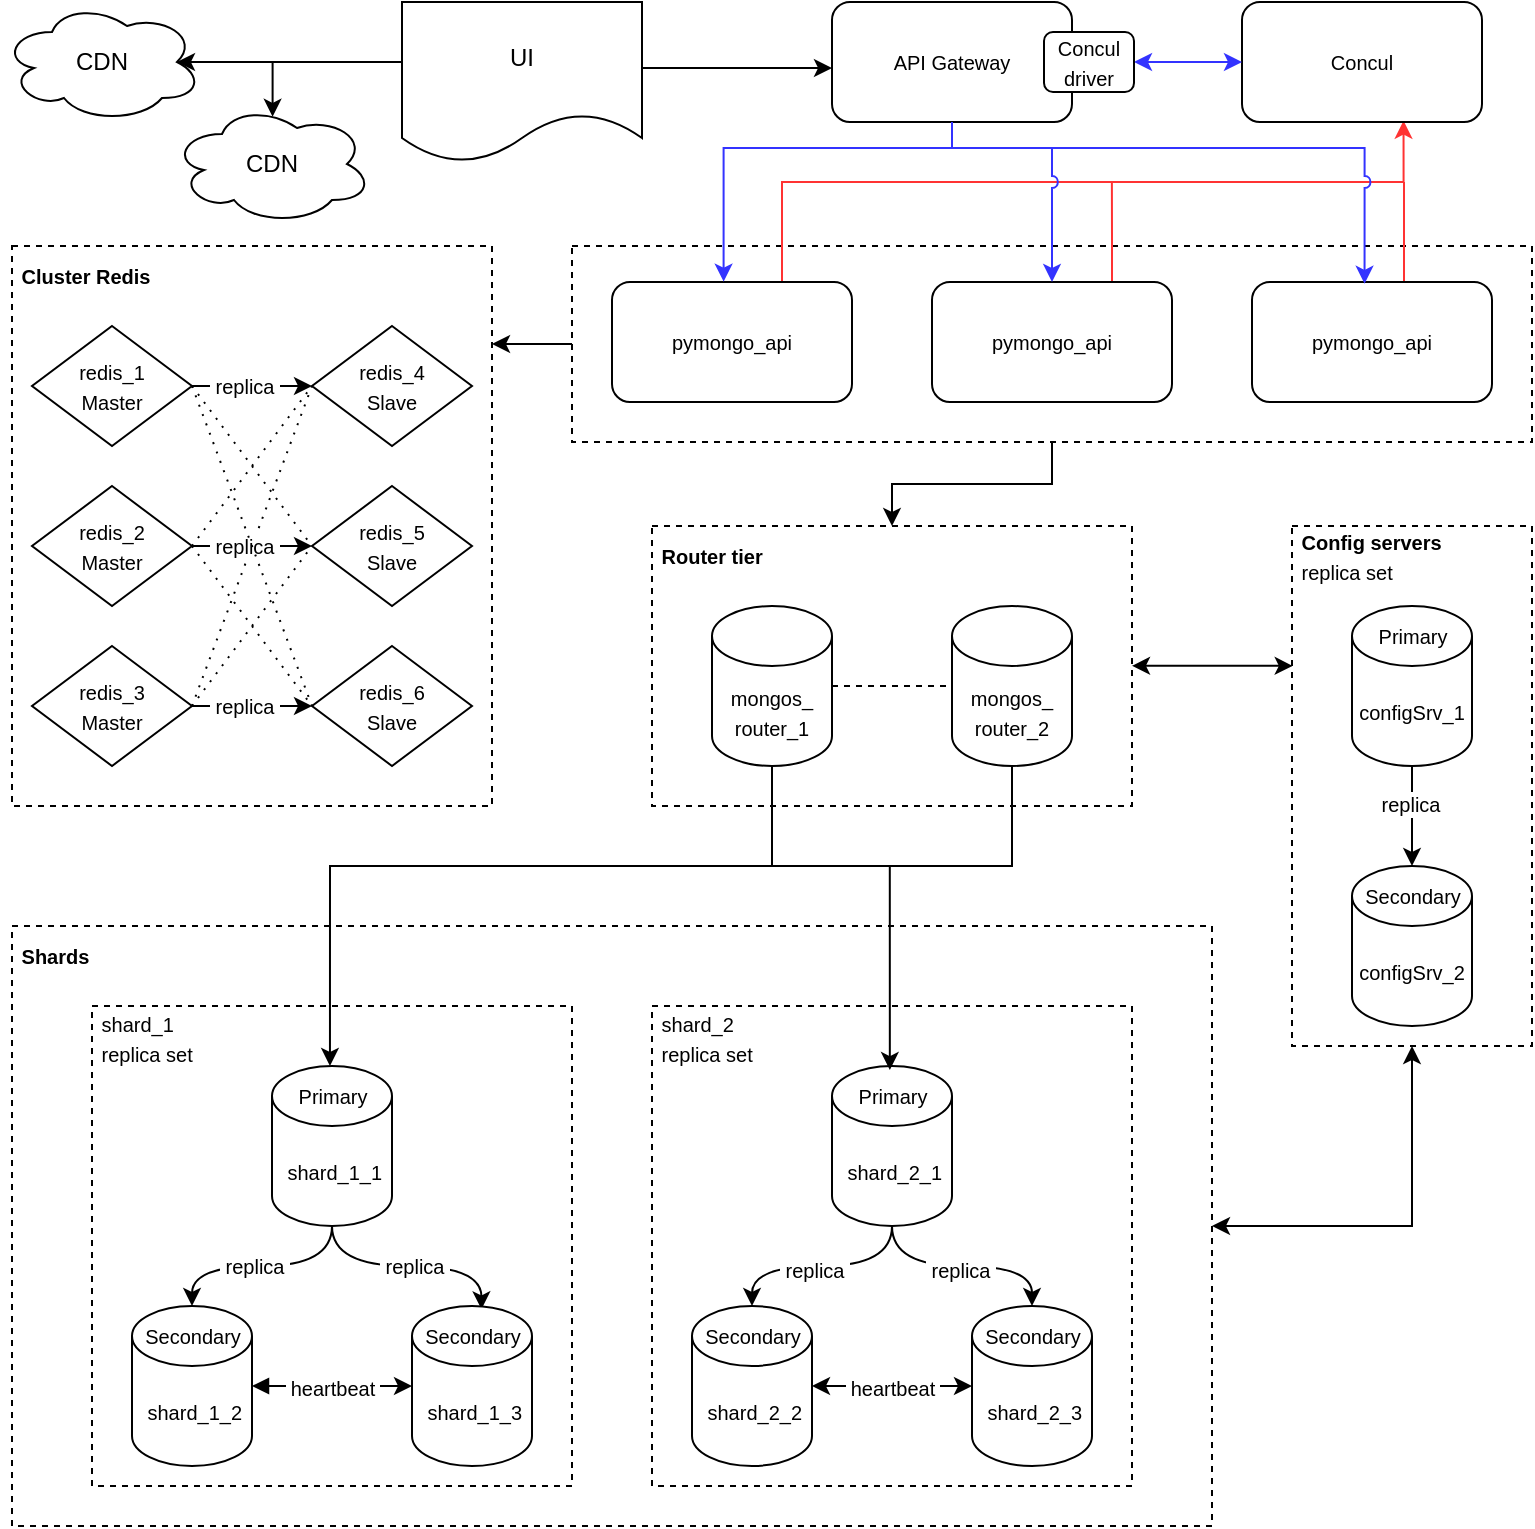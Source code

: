 <mxfile version="24.7.17">
  <diagram name="Page-1" id="-H_mtQnk-PTXWXPvYvuk">
    <mxGraphModel dx="1195" dy="697" grid="0" gridSize="10" guides="1" tooltips="1" connect="1" arrows="1" fold="1" page="1" pageScale="1" pageWidth="1169" pageHeight="827" math="0" shadow="0">
      <root>
        <mxCell id="0" />
        <mxCell id="1" parent="0" />
        <mxCell id="uVDrvNb4QcaZM8qHt7QT-10" style="edgeStyle=orthogonalEdgeStyle;rounded=0;orthogonalLoop=1;jettySize=auto;html=1;entryX=0.5;entryY=0;entryDx=0;entryDy=0;" parent="1" source="uVDrvNb4QcaZM8qHt7QT-3" target="cGjk7bym4qa5nAbKxPeu-4" edge="1">
          <mxGeometry relative="1" as="geometry" />
        </mxCell>
        <mxCell id="uVDrvNb4QcaZM8qHt7QT-3" value="" style="rounded=0;whiteSpace=wrap;html=1;dashed=1;" parent="1" vertex="1">
          <mxGeometry x="485" y="159" width="480" height="98" as="geometry" />
        </mxCell>
        <mxCell id="cGjk7bym4qa5nAbKxPeu-12" value="" style="rounded=0;whiteSpace=wrap;html=1;dashed=1;" parent="1" vertex="1">
          <mxGeometry x="205" y="499" width="600" height="300" as="geometry" />
        </mxCell>
        <mxCell id="cGjk7bym4qa5nAbKxPeu-18" value="" style="rounded=0;whiteSpace=wrap;html=1;dashed=1;" parent="1" vertex="1">
          <mxGeometry x="525" y="539" width="240" height="240" as="geometry" />
        </mxCell>
        <mxCell id="cGjk7bym4qa5nAbKxPeu-41" style="edgeStyle=orthogonalEdgeStyle;rounded=0;orthogonalLoop=1;jettySize=auto;html=1;entryX=0.5;entryY=1;entryDx=0;entryDy=0;fontFamily=Helvetica;fontSize=12;fontColor=default;startArrow=classic;startFill=1;" parent="1" source="cGjk7bym4qa5nAbKxPeu-12" target="cGjk7bym4qa5nAbKxPeu-26" edge="1">
          <mxGeometry relative="1" as="geometry" />
        </mxCell>
        <mxCell id="cGjk7bym4qa5nAbKxPeu-4" value="" style="rounded=0;whiteSpace=wrap;html=1;dashed=1;" parent="1" vertex="1">
          <mxGeometry x="525" y="299" width="240" height="140" as="geometry" />
        </mxCell>
        <mxCell id="cGjk7bym4qa5nAbKxPeu-1" value="&lt;span style=&quot;font-size: 10px; text-wrap: nowrap;&quot;&gt;mongos_&lt;br&gt;router_2&lt;/span&gt;" style="shape=cylinder3;whiteSpace=wrap;html=1;boundedLbl=1;backgroundOutline=1;size=15;" parent="1" vertex="1">
          <mxGeometry x="675" y="339" width="60" height="80" as="geometry" />
        </mxCell>
        <mxCell id="cGjk7bym4qa5nAbKxPeu-2" value="&lt;font style=&quot;font-size: 10px;&quot;&gt;&lt;span style=&quot;text-wrap: nowrap;&quot;&gt;mongos_&lt;br&gt;router_&lt;/span&gt;&lt;span style=&quot;text-wrap: nowrap; background-color: initial;&quot;&gt;1&lt;/span&gt;&lt;/font&gt;" style="shape=cylinder3;whiteSpace=wrap;html=1;boundedLbl=1;backgroundOutline=1;size=15;" parent="1" vertex="1">
          <mxGeometry x="555" y="339" width="60" height="80" as="geometry" />
        </mxCell>
        <mxCell id="cGjk7bym4qa5nAbKxPeu-6" value="&lt;b&gt;&lt;font style=&quot;font-size: 10px;&quot;&gt;&amp;nbsp;Router tier&lt;/font&gt;&lt;/b&gt;" style="text;html=1;align=left;verticalAlign=middle;resizable=0;points=[];autosize=1;strokeColor=none;fillColor=none;" parent="1" vertex="1">
          <mxGeometry x="525" y="299" width="80" height="30" as="geometry" />
        </mxCell>
        <mxCell id="uVDrvNb4QcaZM8qHt7QT-15" style="edgeStyle=orthogonalEdgeStyle;rounded=0;orthogonalLoop=1;jettySize=auto;html=1;entryX=0.673;entryY=0.989;entryDx=0;entryDy=0;entryPerimeter=0;strokeColor=#FF3333;" parent="1" source="cGjk7bym4qa5nAbKxPeu-11" target="uVDrvNb4QcaZM8qHt7QT-13" edge="1">
          <mxGeometry relative="1" as="geometry">
            <mxPoint x="900" y="110" as="targetPoint" />
            <Array as="points">
              <mxPoint x="590" y="127" />
              <mxPoint x="901" y="127" />
            </Array>
          </mxGeometry>
        </mxCell>
        <mxCell id="cGjk7bym4qa5nAbKxPeu-11" value="&lt;font style=&quot;font-size: 10px;&quot;&gt;pymongo_api&lt;/font&gt;" style="rounded=1;whiteSpace=wrap;html=1;" parent="1" vertex="1">
          <mxGeometry x="505" y="177" width="120" height="60" as="geometry" />
        </mxCell>
        <mxCell id="cGjk7bym4qa5nAbKxPeu-15" value="&lt;b&gt;&lt;font style=&quot;font-size: 10px;&quot;&gt;&amp;nbsp;Shards&lt;/font&gt;&lt;/b&gt;" style="text;html=1;align=left;verticalAlign=middle;resizable=0;points=[];autosize=1;strokeColor=none;fillColor=none;" parent="1" vertex="1">
          <mxGeometry x="205" y="501" width="55" height="26" as="geometry" />
        </mxCell>
        <mxCell id="cGjk7bym4qa5nAbKxPeu-17" value="" style="rounded=0;whiteSpace=wrap;html=1;dashed=1;" parent="1" vertex="1">
          <mxGeometry x="245" y="539" width="240" height="240" as="geometry" />
        </mxCell>
        <mxCell id="eWWVPXVCPQMt0IXXM3mS-13" style="edgeStyle=orthogonalEdgeStyle;rounded=0;orthogonalLoop=1;jettySize=auto;html=1;curved=1;exitX=0.5;exitY=1;exitDx=0;exitDy=0;exitPerimeter=0;" parent="1" source="cGjk7bym4qa5nAbKxPeu-14" target="eWWVPXVCPQMt0IXXM3mS-8" edge="1">
          <mxGeometry relative="1" as="geometry" />
        </mxCell>
        <mxCell id="eWWVPXVCPQMt0IXXM3mS-16" value="&lt;span style=&quot;font-size: 10px;&quot;&gt;&amp;nbsp;replica&amp;nbsp;&lt;/span&gt;" style="edgeLabel;html=1;align=center;verticalAlign=middle;resizable=0;points=[];" parent="eWWVPXVCPQMt0IXXM3mS-13" vertex="1" connectable="0">
          <mxGeometry x="0.083" relative="1" as="geometry">
            <mxPoint as="offset" />
          </mxGeometry>
        </mxCell>
        <mxCell id="eWWVPXVCPQMt0IXXM3mS-14" style="edgeStyle=orthogonalEdgeStyle;rounded=0;orthogonalLoop=1;jettySize=auto;html=1;curved=1;entryX=0.579;entryY=0.021;entryDx=0;entryDy=0;entryPerimeter=0;exitX=0.5;exitY=1;exitDx=0;exitDy=0;exitPerimeter=0;" parent="1" source="cGjk7bym4qa5nAbKxPeu-14" target="eWWVPXVCPQMt0IXXM3mS-3" edge="1">
          <mxGeometry relative="1" as="geometry" />
        </mxCell>
        <mxCell id="eWWVPXVCPQMt0IXXM3mS-17" value="&lt;span style=&quot;font-size: 10px;&quot;&gt;&amp;nbsp;replica&amp;nbsp;&lt;/span&gt;" style="edgeLabel;html=1;align=center;verticalAlign=middle;resizable=0;points=[];" parent="eWWVPXVCPQMt0IXXM3mS-14" vertex="1" connectable="0">
          <mxGeometry x="0.037" y="1" relative="1" as="geometry">
            <mxPoint y="1" as="offset" />
          </mxGeometry>
        </mxCell>
        <mxCell id="cGjk7bym4qa5nAbKxPeu-14" value="&lt;font style=&quot;text-align: left; text-wrap: nowrap; font-size: 10px;&quot;&gt;&amp;nbsp;shard_1_1&lt;/font&gt;" style="shape=cylinder3;whiteSpace=wrap;html=1;boundedLbl=1;backgroundOutline=1;size=15;" parent="1" vertex="1">
          <mxGeometry x="335" y="569" width="60" height="80" as="geometry" />
        </mxCell>
        <mxCell id="eWWVPXVCPQMt0IXXM3mS-18" value="" style="edgeStyle=orthogonalEdgeStyle;rounded=0;orthogonalLoop=1;jettySize=auto;html=1;curved=1;exitX=0.5;exitY=1;exitDx=0;exitDy=0;exitPerimeter=0;" parent="1" source="cGjk7bym4qa5nAbKxPeu-19" target="eWWVPXVCPQMt0IXXM3mS-11" edge="1">
          <mxGeometry relative="1" as="geometry" />
        </mxCell>
        <mxCell id="eWWVPXVCPQMt0IXXM3mS-24" value="&lt;span style=&quot;font-size: 10px;&quot;&gt;&amp;nbsp;replica&amp;nbsp;&lt;/span&gt;" style="edgeLabel;html=1;align=center;verticalAlign=middle;resizable=0;points=[];" parent="eWWVPXVCPQMt0IXXM3mS-18" vertex="1" connectable="0">
          <mxGeometry x="-0.026" y="-2" relative="1" as="geometry">
            <mxPoint as="offset" />
          </mxGeometry>
        </mxCell>
        <mxCell id="cGjk7bym4qa5nAbKxPeu-19" value="&lt;span style=&quot;font-size: 10px; text-align: left; text-wrap: nowrap;&quot;&gt;&amp;nbsp;shard_2_1&lt;/span&gt;" style="shape=cylinder3;whiteSpace=wrap;html=1;boundedLbl=1;backgroundOutline=1;size=15;" parent="1" vertex="1">
          <mxGeometry x="615" y="569" width="60" height="80" as="geometry" />
        </mxCell>
        <mxCell id="cGjk7bym4qa5nAbKxPeu-24" value="&lt;font style=&quot;font-size: 10px;&quot;&gt;&amp;nbsp;shard_1&lt;/font&gt;&lt;div&gt;&lt;font style=&quot;font-size: 10px;&quot;&gt;&amp;nbsp;replica set&lt;/font&gt;&lt;/div&gt;" style="text;html=1;align=left;verticalAlign=middle;resizable=0;points=[];autosize=1;strokeColor=none;fillColor=none;" parent="1" vertex="1">
          <mxGeometry x="245" y="534" width="66" height="41" as="geometry" />
        </mxCell>
        <mxCell id="cGjk7bym4qa5nAbKxPeu-25" value="&lt;font style=&quot;font-size: 10px;&quot;&gt;&amp;nbsp;shard_2&lt;/font&gt;&lt;div&gt;&lt;font style=&quot;font-size: 10px;&quot;&gt;&amp;nbsp;replica set&lt;br&gt;&lt;/font&gt;&lt;/div&gt;" style="text;html=1;align=left;verticalAlign=middle;resizable=0;points=[];autosize=1;strokeColor=none;fillColor=none;" parent="1" vertex="1">
          <mxGeometry x="525" y="534" width="66" height="41" as="geometry" />
        </mxCell>
        <mxCell id="cGjk7bym4qa5nAbKxPeu-33" style="edgeStyle=orthogonalEdgeStyle;rounded=0;orthogonalLoop=1;jettySize=auto;html=1;entryX=0.483;entryY=0;entryDx=0;entryDy=0;fontFamily=Helvetica;fontSize=12;fontColor=default;entryPerimeter=0;exitX=0.5;exitY=1;exitDx=0;exitDy=0;exitPerimeter=0;" parent="1" source="cGjk7bym4qa5nAbKxPeu-1" target="eWWVPXVCPQMt0IXXM3mS-6" edge="1">
          <mxGeometry relative="1" as="geometry">
            <Array as="points">
              <mxPoint x="705" y="469" />
              <mxPoint x="364" y="469" />
            </Array>
          </mxGeometry>
        </mxCell>
        <mxCell id="cGjk7bym4qa5nAbKxPeu-38" style="edgeStyle=orthogonalEdgeStyle;rounded=0;orthogonalLoop=1;jettySize=auto;html=1;entryX=0;entryY=0.5;entryDx=0;entryDy=0;entryPerimeter=0;fontFamily=Helvetica;fontSize=12;fontColor=default;endArrow=none;endFill=0;dashed=1;" parent="1" source="cGjk7bym4qa5nAbKxPeu-2" target="cGjk7bym4qa5nAbKxPeu-1" edge="1">
          <mxGeometry relative="1" as="geometry" />
        </mxCell>
        <mxCell id="cGjk7bym4qa5nAbKxPeu-40" style="edgeStyle=orthogonalEdgeStyle;rounded=0;orthogonalLoop=1;jettySize=auto;html=1;fontFamily=Helvetica;fontSize=12;fontColor=default;startArrow=classic;startFill=1;entryX=0.003;entryY=0.269;entryDx=0;entryDy=0;entryPerimeter=0;" parent="1" source="cGjk7bym4qa5nAbKxPeu-4" target="cGjk7bym4qa5nAbKxPeu-26" edge="1">
          <mxGeometry relative="1" as="geometry">
            <mxPoint x="787" y="369" as="targetPoint" />
            <Array as="points">
              <mxPoint x="805" y="369" />
            </Array>
          </mxGeometry>
        </mxCell>
        <mxCell id="eWWVPXVCPQMt0IXXM3mS-2" value="&lt;span style=&quot;font-size: 10px; text-align: left; text-wrap: nowrap;&quot;&gt;&amp;nbsp;shard_1_2&lt;/span&gt;" style="shape=cylinder3;whiteSpace=wrap;html=1;boundedLbl=1;backgroundOutline=1;size=15;" parent="1" vertex="1">
          <mxGeometry x="265" y="689" width="60" height="80" as="geometry" />
        </mxCell>
        <mxCell id="eWWVPXVCPQMt0IXXM3mS-3" value="&lt;span style=&quot;font-size: 10px; text-align: left; text-wrap: nowrap;&quot;&gt;&amp;nbsp;shard_1_3&lt;/span&gt;" style="shape=cylinder3;whiteSpace=wrap;html=1;boundedLbl=1;backgroundOutline=1;size=15;" parent="1" vertex="1">
          <mxGeometry x="405" y="689" width="60" height="80" as="geometry" />
        </mxCell>
        <mxCell id="eWWVPXVCPQMt0IXXM3mS-4" value="&lt;span style=&quot;font-size: 10px; text-align: left; text-wrap: nowrap;&quot;&gt;&amp;nbsp;shard_2_2&lt;/span&gt;" style="shape=cylinder3;whiteSpace=wrap;html=1;boundedLbl=1;backgroundOutline=1;size=15;" parent="1" vertex="1">
          <mxGeometry x="545" y="689" width="60" height="80" as="geometry" />
        </mxCell>
        <mxCell id="eWWVPXVCPQMt0IXXM3mS-5" value="&lt;span style=&quot;font-size: 10px; text-align: left; text-wrap: nowrap;&quot;&gt;&amp;nbsp;shard_2_3&lt;/span&gt;" style="shape=cylinder3;whiteSpace=wrap;html=1;boundedLbl=1;backgroundOutline=1;size=15;" parent="1" vertex="1">
          <mxGeometry x="685" y="689" width="60" height="80" as="geometry" />
        </mxCell>
        <mxCell id="cGjk7bym4qa5nAbKxPeu-26" value="" style="rounded=0;whiteSpace=wrap;html=1;dashed=1;" parent="1" vertex="1">
          <mxGeometry x="845" y="299" width="120" height="260" as="geometry" />
        </mxCell>
        <mxCell id="cGjk7bym4qa5nAbKxPeu-27" value="&lt;font style=&quot;&quot;&gt;&lt;span style=&quot;font-size: 10px; text-wrap: nowrap;&quot;&gt;configSrv_&lt;/span&gt;&lt;span style=&quot;font-size: 10px; text-wrap: nowrap; background-color: initial;&quot;&gt;2&lt;/span&gt;&lt;/font&gt;" style="shape=cylinder3;whiteSpace=wrap;html=1;boundedLbl=1;backgroundOutline=1;size=15;" parent="1" vertex="1">
          <mxGeometry x="875" y="469" width="60" height="80" as="geometry" />
        </mxCell>
        <mxCell id="cGjk7bym4qa5nAbKxPeu-28" value="&lt;font style=&quot;&quot;&gt;&lt;span style=&quot;font-size: 10px; text-wrap: nowrap;&quot;&gt;configSrv_&lt;/span&gt;&lt;span style=&quot;font-size: 10px; text-wrap: nowrap; background-color: initial;&quot;&gt;1&lt;/span&gt;&lt;/font&gt;" style="shape=cylinder3;whiteSpace=wrap;html=1;boundedLbl=1;backgroundOutline=1;size=15;" parent="1" vertex="1">
          <mxGeometry x="875" y="339" width="60" height="80" as="geometry" />
        </mxCell>
        <mxCell id="cGjk7bym4qa5nAbKxPeu-29" value="&lt;b&gt;&lt;font style=&quot;font-size: 10px;&quot;&gt;&amp;nbsp;Config servers&lt;/font&gt;&lt;/b&gt;&lt;div&gt;&lt;span style=&quot;font-size: 10px;&quot;&gt;&amp;nbsp;replica set&lt;/span&gt;&lt;b&gt;&lt;font style=&quot;font-size: 10px;&quot;&gt;&lt;br&gt;&lt;/font&gt;&lt;/b&gt;&lt;/div&gt;" style="text;html=1;align=left;verticalAlign=middle;resizable=0;points=[];autosize=1;strokeColor=none;fillColor=none;" parent="1" vertex="1">
          <mxGeometry x="845" y="294" width="100" height="40" as="geometry" />
        </mxCell>
        <mxCell id="0UDmz_ZoNjr8VlJtx50Z-2" style="edgeStyle=orthogonalEdgeStyle;rounded=0;orthogonalLoop=1;jettySize=auto;html=1;entryX=0.5;entryY=0;entryDx=0;entryDy=0;entryPerimeter=0;" parent="1" source="cGjk7bym4qa5nAbKxPeu-28" target="cGjk7bym4qa5nAbKxPeu-27" edge="1">
          <mxGeometry relative="1" as="geometry" />
        </mxCell>
        <mxCell id="0UDmz_ZoNjr8VlJtx50Z-3" value="&lt;font style=&quot;font-size: 10px;&quot;&gt;replica&lt;/font&gt;" style="edgeLabel;html=1;align=center;verticalAlign=middle;resizable=0;points=[];" parent="0UDmz_ZoNjr8VlJtx50Z-2" vertex="1" connectable="0">
          <mxGeometry x="-0.04" y="-1" relative="1" as="geometry">
            <mxPoint y="-5" as="offset" />
          </mxGeometry>
        </mxCell>
        <mxCell id="0UDmz_ZoNjr8VlJtx50Z-4" value="&lt;font style=&quot;font-size: 10px;&quot;&gt;Primary&lt;/font&gt;" style="text;html=1;align=center;verticalAlign=middle;resizable=0;points=[];autosize=1;strokeColor=none;fillColor=none;" parent="1" vertex="1">
          <mxGeometry x="875" y="339" width="60" height="30" as="geometry" />
        </mxCell>
        <mxCell id="0UDmz_ZoNjr8VlJtx50Z-5" value="&lt;font style=&quot;font-size: 10px;&quot;&gt;Secondary&lt;/font&gt;" style="text;html=1;align=center;verticalAlign=middle;resizable=0;points=[];autosize=1;strokeColor=none;fillColor=none;" parent="1" vertex="1">
          <mxGeometry x="870" y="469" width="70" height="30" as="geometry" />
        </mxCell>
        <mxCell id="eWWVPXVCPQMt0IXXM3mS-6" value="&lt;font style=&quot;font-size: 10px;&quot;&gt;Primary&lt;/font&gt;" style="text;html=1;align=center;verticalAlign=middle;resizable=0;points=[];autosize=1;strokeColor=none;fillColor=none;" parent="1" vertex="1">
          <mxGeometry x="335" y="569" width="60" height="30" as="geometry" />
        </mxCell>
        <mxCell id="eWWVPXVCPQMt0IXXM3mS-7" value="&lt;font style=&quot;font-size: 10px;&quot;&gt;Primary&lt;/font&gt;" style="text;html=1;align=center;verticalAlign=middle;resizable=0;points=[];autosize=1;strokeColor=none;fillColor=none;" parent="1" vertex="1">
          <mxGeometry x="615" y="569" width="60" height="30" as="geometry" />
        </mxCell>
        <mxCell id="eWWVPXVCPQMt0IXXM3mS-8" value="&lt;font style=&quot;font-size: 10px;&quot;&gt;Secondary&lt;/font&gt;" style="text;html=1;align=center;verticalAlign=middle;resizable=0;points=[];autosize=1;strokeColor=none;fillColor=none;" parent="1" vertex="1">
          <mxGeometry x="260" y="689" width="70" height="30" as="geometry" />
        </mxCell>
        <mxCell id="eWWVPXVCPQMt0IXXM3mS-9" value="&lt;font style=&quot;font-size: 10px;&quot;&gt;Secondary&lt;/font&gt;" style="text;html=1;align=center;verticalAlign=middle;resizable=0;points=[];autosize=1;strokeColor=none;fillColor=none;" parent="1" vertex="1">
          <mxGeometry x="400" y="689" width="70" height="30" as="geometry" />
        </mxCell>
        <mxCell id="eWWVPXVCPQMt0IXXM3mS-10" value="&lt;font style=&quot;font-size: 10px;&quot;&gt;Secondary&lt;/font&gt;" style="text;html=1;align=center;verticalAlign=middle;resizable=0;points=[];autosize=1;strokeColor=none;fillColor=none;" parent="1" vertex="1">
          <mxGeometry x="540" y="689" width="70" height="30" as="geometry" />
        </mxCell>
        <mxCell id="eWWVPXVCPQMt0IXXM3mS-11" value="&lt;font style=&quot;font-size: 10px;&quot;&gt;Secondary&lt;/font&gt;" style="text;html=1;align=center;verticalAlign=middle;resizable=0;points=[];autosize=1;strokeColor=none;fillColor=none;" parent="1" vertex="1">
          <mxGeometry x="680" y="689" width="70" height="30" as="geometry" />
        </mxCell>
        <mxCell id="eWWVPXVCPQMt0IXXM3mS-20" style="edgeStyle=orthogonalEdgeStyle;rounded=0;orthogonalLoop=1;jettySize=auto;html=1;entryX=0.5;entryY=0;entryDx=0;entryDy=0;entryPerimeter=0;curved=1;exitX=0.5;exitY=1;exitDx=0;exitDy=0;exitPerimeter=0;" parent="1" source="cGjk7bym4qa5nAbKxPeu-19" target="eWWVPXVCPQMt0IXXM3mS-10" edge="1">
          <mxGeometry relative="1" as="geometry" />
        </mxCell>
        <mxCell id="eWWVPXVCPQMt0IXXM3mS-23" value="&lt;span style=&quot;font-size: 10px;&quot;&gt;&amp;nbsp;replica&amp;nbsp;&lt;/span&gt;" style="edgeLabel;html=1;align=center;verticalAlign=middle;resizable=0;points=[];" parent="eWWVPXVCPQMt0IXXM3mS-20" vertex="1" connectable="0">
          <mxGeometry x="0.083" y="2" relative="1" as="geometry">
            <mxPoint as="offset" />
          </mxGeometry>
        </mxCell>
        <mxCell id="eWWVPXVCPQMt0IXXM3mS-27" style="edgeStyle=orthogonalEdgeStyle;rounded=0;orthogonalLoop=1;jettySize=auto;html=1;entryX=0;entryY=0.5;entryDx=0;entryDy=0;entryPerimeter=0;startArrow=block;startFill=1;" parent="1" source="eWWVPXVCPQMt0IXXM3mS-2" target="eWWVPXVCPQMt0IXXM3mS-3" edge="1">
          <mxGeometry relative="1" as="geometry" />
        </mxCell>
        <mxCell id="eWWVPXVCPQMt0IXXM3mS-28" value="&lt;font style=&quot;font-size: 10px;&quot;&gt;&amp;nbsp;heartbeat&amp;nbsp;&lt;/font&gt;" style="edgeLabel;html=1;align=center;verticalAlign=middle;resizable=0;points=[];" parent="eWWVPXVCPQMt0IXXM3mS-27" vertex="1" connectable="0">
          <mxGeometry x="-0.156" y="-1" relative="1" as="geometry">
            <mxPoint x="6" as="offset" />
          </mxGeometry>
        </mxCell>
        <mxCell id="eWWVPXVCPQMt0IXXM3mS-29" style="edgeStyle=orthogonalEdgeStyle;rounded=0;orthogonalLoop=1;jettySize=auto;html=1;entryX=0;entryY=0.5;entryDx=0;entryDy=0;entryPerimeter=0;startArrow=classic;startFill=1;" parent="1" source="eWWVPXVCPQMt0IXXM3mS-4" target="eWWVPXVCPQMt0IXXM3mS-5" edge="1">
          <mxGeometry relative="1" as="geometry" />
        </mxCell>
        <mxCell id="eWWVPXVCPQMt0IXXM3mS-30" value="&lt;font style=&quot;font-size: 10px;&quot;&gt;&amp;nbsp;heartbeat&amp;nbsp;&lt;/font&gt;" style="edgeLabel;html=1;align=center;verticalAlign=middle;resizable=0;points=[];" parent="eWWVPXVCPQMt0IXXM3mS-29" vertex="1" connectable="0">
          <mxGeometry x="-0.07" y="-1" relative="1" as="geometry">
            <mxPoint x="3" as="offset" />
          </mxGeometry>
        </mxCell>
        <mxCell id="-iRQ0CDnc1YHugUF-nLz-2" value="" style="rounded=0;whiteSpace=wrap;html=1;dashed=1;" parent="1" vertex="1">
          <mxGeometry x="205" y="159" width="240" height="280" as="geometry" />
        </mxCell>
        <mxCell id="-iRQ0CDnc1YHugUF-nLz-3" value="&lt;b&gt;&lt;font style=&quot;font-size: 10px;&quot;&gt;&amp;nbsp;Cluster Redis&lt;/font&gt;&lt;/b&gt;" style="text;html=1;align=left;verticalAlign=middle;resizable=0;points=[];autosize=1;strokeColor=none;fillColor=none;" parent="1" vertex="1">
          <mxGeometry x="205" y="159" width="90" height="30" as="geometry" />
        </mxCell>
        <mxCell id="R3qiFDr92ej91RDTJOvH-1" style="edgeStyle=orthogonalEdgeStyle;rounded=0;orthogonalLoop=1;jettySize=auto;html=1;entryX=0.482;entryY=0.067;entryDx=0;entryDy=0;entryPerimeter=0;" parent="1" source="cGjk7bym4qa5nAbKxPeu-2" target="eWWVPXVCPQMt0IXXM3mS-7" edge="1">
          <mxGeometry relative="1" as="geometry">
            <Array as="points">
              <mxPoint x="585" y="469" />
              <mxPoint x="644" y="469" />
            </Array>
          </mxGeometry>
        </mxCell>
        <mxCell id="R3qiFDr92ej91RDTJOvH-2" value="&lt;span style=&quot;font-size: 10px;&quot;&gt;redis_6&lt;br&gt;&lt;/span&gt;&lt;span style=&quot;font-size: 10px;&quot;&gt;Slave&lt;/span&gt;&lt;span style=&quot;font-size: 10px;&quot;&gt;&lt;br&gt;&lt;/span&gt;" style="rhombus;whiteSpace=wrap;html=1;" parent="1" vertex="1">
          <mxGeometry x="355" y="359" width="80" height="60" as="geometry" />
        </mxCell>
        <mxCell id="R3qiFDr92ej91RDTJOvH-11" style="edgeStyle=orthogonalEdgeStyle;rounded=0;orthogonalLoop=1;jettySize=auto;html=1;entryX=0;entryY=0.5;entryDx=0;entryDy=0;" parent="1" source="R3qiFDr92ej91RDTJOvH-4" target="R3qiFDr92ej91RDTJOvH-2" edge="1">
          <mxGeometry relative="1" as="geometry" />
        </mxCell>
        <mxCell id="R3qiFDr92ej91RDTJOvH-14" value="&lt;font style=&quot;font-size: 10px;&quot;&gt;&amp;nbsp;replica&amp;nbsp;&lt;/font&gt;" style="edgeLabel;html=1;align=center;verticalAlign=middle;resizable=0;points=[];" parent="R3qiFDr92ej91RDTJOvH-11" vertex="1" connectable="0">
          <mxGeometry x="-0.044" relative="1" as="geometry">
            <mxPoint x="-3" as="offset" />
          </mxGeometry>
        </mxCell>
        <mxCell id="R3qiFDr92ej91RDTJOvH-19" style="rounded=0;orthogonalLoop=1;jettySize=auto;html=1;dashed=1;dashPattern=1 4;endArrow=none;endFill=0;exitX=1;exitY=0.5;exitDx=0;exitDy=0;" parent="1" source="R3qiFDr92ej91RDTJOvH-4" edge="1">
          <mxGeometry relative="1" as="geometry">
            <mxPoint x="355" y="229" as="targetPoint" />
          </mxGeometry>
        </mxCell>
        <mxCell id="R3qiFDr92ej91RDTJOvH-20" style="rounded=0;orthogonalLoop=1;jettySize=auto;html=1;entryX=0;entryY=0.5;entryDx=0;entryDy=0;dashed=1;dashPattern=1 4;endArrow=none;endFill=0;exitX=1;exitY=0.5;exitDx=0;exitDy=0;" parent="1" source="R3qiFDr92ej91RDTJOvH-4" target="R3qiFDr92ej91RDTJOvH-5" edge="1">
          <mxGeometry relative="1" as="geometry" />
        </mxCell>
        <mxCell id="R3qiFDr92ej91RDTJOvH-4" value="&lt;span style=&quot;font-size: 10px;&quot;&gt;redis_3&lt;br&gt;&lt;/span&gt;&lt;span style=&quot;font-size: 10px;&quot;&gt;Master&lt;/span&gt;&lt;span style=&quot;font-size: 10px;&quot;&gt;&lt;br&gt;&lt;/span&gt;" style="rhombus;whiteSpace=wrap;html=1;" parent="1" vertex="1">
          <mxGeometry x="215" y="359" width="80" height="60" as="geometry" />
        </mxCell>
        <mxCell id="R3qiFDr92ej91RDTJOvH-5" value="&lt;span style=&quot;font-size: 10px;&quot;&gt;redis_5&lt;br&gt;&lt;/span&gt;&lt;span style=&quot;font-size: 10px;&quot;&gt;Slave&lt;/span&gt;&lt;span style=&quot;font-size: 10px;&quot;&gt;&lt;br&gt;&lt;/span&gt;" style="rhombus;whiteSpace=wrap;html=1;" parent="1" vertex="1">
          <mxGeometry x="355" y="279" width="80" height="60" as="geometry" />
        </mxCell>
        <mxCell id="R3qiFDr92ej91RDTJOvH-10" style="edgeStyle=orthogonalEdgeStyle;rounded=0;orthogonalLoop=1;jettySize=auto;html=1;entryX=0;entryY=0.5;entryDx=0;entryDy=0;" parent="1" source="R3qiFDr92ej91RDTJOvH-6" target="R3qiFDr92ej91RDTJOvH-5" edge="1">
          <mxGeometry relative="1" as="geometry" />
        </mxCell>
        <mxCell id="R3qiFDr92ej91RDTJOvH-13" value="&lt;font style=&quot;font-size: 10px;&quot;&gt;&amp;nbsp;replica&amp;nbsp;&lt;/font&gt;" style="edgeLabel;html=1;align=center;verticalAlign=middle;resizable=0;points=[];" parent="R3qiFDr92ej91RDTJOvH-10" vertex="1" connectable="0">
          <mxGeometry x="-0.211" relative="1" as="geometry">
            <mxPoint x="2" as="offset" />
          </mxGeometry>
        </mxCell>
        <mxCell id="R3qiFDr92ej91RDTJOvH-17" style="rounded=0;orthogonalLoop=1;jettySize=auto;html=1;dashed=1;dashPattern=1 4;endArrow=none;endFill=0;" parent="1" edge="1">
          <mxGeometry relative="1" as="geometry">
            <mxPoint x="355" y="229" as="targetPoint" />
            <mxPoint x="295" y="309" as="sourcePoint" />
          </mxGeometry>
        </mxCell>
        <mxCell id="R3qiFDr92ej91RDTJOvH-18" style="rounded=0;orthogonalLoop=1;jettySize=auto;html=1;dashed=1;dashPattern=1 4;endArrow=none;endFill=0;exitX=1;exitY=0.5;exitDx=0;exitDy=0;" parent="1" source="R3qiFDr92ej91RDTJOvH-6" edge="1">
          <mxGeometry relative="1" as="geometry">
            <mxPoint x="355" y="389" as="targetPoint" />
          </mxGeometry>
        </mxCell>
        <mxCell id="R3qiFDr92ej91RDTJOvH-6" value="&lt;span style=&quot;font-size: 10px;&quot;&gt;redis_2&lt;/span&gt;&lt;div&gt;&lt;span style=&quot;font-size: 10px;&quot;&gt;Master&lt;/span&gt;&lt;br&gt;&lt;/div&gt;" style="rhombus;whiteSpace=wrap;html=1;" parent="1" vertex="1">
          <mxGeometry x="215" y="279" width="80" height="60" as="geometry" />
        </mxCell>
        <mxCell id="R3qiFDr92ej91RDTJOvH-7" value="&lt;span style=&quot;font-size: 10px;&quot;&gt;redis_4&lt;br&gt;Slave&lt;/span&gt;" style="rhombus;whiteSpace=wrap;html=1;" parent="1" vertex="1">
          <mxGeometry x="355" y="199" width="80" height="60" as="geometry" />
        </mxCell>
        <mxCell id="R3qiFDr92ej91RDTJOvH-9" style="edgeStyle=orthogonalEdgeStyle;rounded=0;orthogonalLoop=1;jettySize=auto;html=1;entryX=0;entryY=0.5;entryDx=0;entryDy=0;" parent="1" source="R3qiFDr92ej91RDTJOvH-8" target="R3qiFDr92ej91RDTJOvH-7" edge="1">
          <mxGeometry relative="1" as="geometry" />
        </mxCell>
        <mxCell id="R3qiFDr92ej91RDTJOvH-12" value="&lt;font style=&quot;font-size: 10px;&quot;&gt;&amp;nbsp;replica&amp;nbsp;&lt;/font&gt;" style="edgeLabel;html=1;align=center;verticalAlign=middle;resizable=0;points=[];" parent="R3qiFDr92ej91RDTJOvH-9" vertex="1" connectable="0">
          <mxGeometry x="0.093" y="-1" relative="1" as="geometry">
            <mxPoint x="-7" y="-1" as="offset" />
          </mxGeometry>
        </mxCell>
        <mxCell id="R3qiFDr92ej91RDTJOvH-15" style="rounded=0;orthogonalLoop=1;jettySize=auto;html=1;entryX=0;entryY=0.5;entryDx=0;entryDy=0;exitX=1;exitY=0.5;exitDx=0;exitDy=0;dashed=1;dashPattern=1 4;endArrow=none;endFill=0;" parent="1" source="R3qiFDr92ej91RDTJOvH-8" target="R3qiFDr92ej91RDTJOvH-5" edge="1">
          <mxGeometry relative="1" as="geometry" />
        </mxCell>
        <mxCell id="R3qiFDr92ej91RDTJOvH-16" style="rounded=0;orthogonalLoop=1;jettySize=auto;html=1;entryX=0;entryY=0.5;entryDx=0;entryDy=0;dashed=1;dashPattern=1 4;endArrow=none;endFill=0;" parent="1" target="R3qiFDr92ej91RDTJOvH-2" edge="1">
          <mxGeometry relative="1" as="geometry">
            <mxPoint x="295" y="229" as="sourcePoint" />
          </mxGeometry>
        </mxCell>
        <mxCell id="R3qiFDr92ej91RDTJOvH-8" value="&lt;font style=&quot;font-size: 10px;&quot;&gt;redis_1&lt;/font&gt;&lt;div&gt;&lt;font style=&quot;font-size: 10px;&quot;&gt;Master&lt;/font&gt;&lt;/div&gt;" style="rhombus;whiteSpace=wrap;html=1;" parent="1" vertex="1">
          <mxGeometry x="215" y="199" width="80" height="60" as="geometry" />
        </mxCell>
        <mxCell id="uVDrvNb4QcaZM8qHt7QT-23" style="edgeStyle=orthogonalEdgeStyle;rounded=0;orthogonalLoop=1;jettySize=auto;html=1;exitX=0.75;exitY=0;exitDx=0;exitDy=0;endArrow=none;endFill=0;strokeColor=#FF3333;" parent="1" source="uVDrvNb4QcaZM8qHt7QT-1" edge="1">
          <mxGeometry relative="1" as="geometry">
            <mxPoint x="754.942" y="127.197" as="targetPoint" />
          </mxGeometry>
        </mxCell>
        <mxCell id="uVDrvNb4QcaZM8qHt7QT-1" value="&lt;font style=&quot;font-size: 10px;&quot;&gt;pymongo_api&lt;/font&gt;" style="rounded=1;whiteSpace=wrap;html=1;" parent="1" vertex="1">
          <mxGeometry x="665" y="177" width="120" height="60" as="geometry" />
        </mxCell>
        <mxCell id="uVDrvNb4QcaZM8qHt7QT-21" style="edgeStyle=orthogonalEdgeStyle;rounded=0;orthogonalLoop=1;jettySize=auto;html=1;endArrow=none;endFill=0;strokeColor=#FF3333;" parent="1" edge="1">
          <mxGeometry relative="1" as="geometry">
            <mxPoint x="901" y="127" as="targetPoint" />
            <mxPoint x="901" y="177.0" as="sourcePoint" />
          </mxGeometry>
        </mxCell>
        <mxCell id="uVDrvNb4QcaZM8qHt7QT-2" value="&lt;font style=&quot;font-size: 10px;&quot;&gt;pymongo_api&lt;/font&gt;" style="rounded=1;whiteSpace=wrap;html=1;" parent="1" vertex="1">
          <mxGeometry x="825" y="177" width="120" height="60" as="geometry" />
        </mxCell>
        <mxCell id="uVDrvNb4QcaZM8qHt7QT-5" style="edgeStyle=orthogonalEdgeStyle;rounded=0;orthogonalLoop=1;jettySize=auto;html=1;entryX=1;entryY=0.175;entryDx=0;entryDy=0;entryPerimeter=0;" parent="1" source="uVDrvNb4QcaZM8qHt7QT-3" target="-iRQ0CDnc1YHugUF-nLz-2" edge="1">
          <mxGeometry relative="1" as="geometry" />
        </mxCell>
        <mxCell id="uVDrvNb4QcaZM8qHt7QT-13" value="&lt;font style=&quot;font-size: 10px;&quot;&gt;Concul&lt;/font&gt;" style="rounded=1;whiteSpace=wrap;html=1;" parent="1" vertex="1">
          <mxGeometry x="820" y="37" width="120" height="60" as="geometry" />
        </mxCell>
        <mxCell id="uVDrvNb4QcaZM8qHt7QT-18" style="edgeStyle=orthogonalEdgeStyle;rounded=0;orthogonalLoop=1;jettySize=auto;html=1;entryX=0;entryY=0.5;entryDx=0;entryDy=0;startArrow=classic;startFill=1;strokeColor=#3333FF;" parent="1" source="uVDrvNb4QcaZM8qHt7QT-12" target="uVDrvNb4QcaZM8qHt7QT-13" edge="1">
          <mxGeometry relative="1" as="geometry" />
        </mxCell>
        <mxCell id="uVDrvNb4QcaZM8qHt7QT-25" style="edgeStyle=orthogonalEdgeStyle;rounded=0;orthogonalLoop=1;jettySize=auto;html=1;entryX=0.5;entryY=0;entryDx=0;entryDy=0;strokeColor=#3333FF;jumpStyle=arc;" parent="1" source="uVDrvNb4QcaZM8qHt7QT-11" target="uVDrvNb4QcaZM8qHt7QT-1" edge="1">
          <mxGeometry relative="1" as="geometry">
            <Array as="points">
              <mxPoint x="675" y="110" />
              <mxPoint x="725" y="110" />
            </Array>
          </mxGeometry>
        </mxCell>
        <mxCell id="uVDrvNb4QcaZM8qHt7QT-11" value="&lt;font style=&quot;font-size: 10px;&quot;&gt;API Gateway&lt;/font&gt;" style="rounded=1;whiteSpace=wrap;html=1;" parent="1" vertex="1">
          <mxGeometry x="615" y="37" width="120" height="60" as="geometry" />
        </mxCell>
        <mxCell id="uVDrvNb4QcaZM8qHt7QT-12" value="&lt;span style=&quot;font-size: 10px;&quot;&gt;Concul&lt;br&gt;driver&lt;/span&gt;" style="rounded=1;whiteSpace=wrap;html=1;" parent="1" vertex="1">
          <mxGeometry x="721" y="52" width="45" height="30" as="geometry" />
        </mxCell>
        <mxCell id="uVDrvNb4QcaZM8qHt7QT-24" style="edgeStyle=orthogonalEdgeStyle;rounded=0;orthogonalLoop=1;jettySize=auto;html=1;entryX=0.465;entryY=-0.003;entryDx=0;entryDy=0;entryPerimeter=0;strokeColor=#3333FF;" parent="1" source="uVDrvNb4QcaZM8qHt7QT-11" target="cGjk7bym4qa5nAbKxPeu-11" edge="1">
          <mxGeometry relative="1" as="geometry">
            <Array as="points">
              <mxPoint x="675" y="110" />
              <mxPoint x="561" y="110" />
            </Array>
          </mxGeometry>
        </mxCell>
        <mxCell id="uVDrvNb4QcaZM8qHt7QT-26" style="edgeStyle=orthogonalEdgeStyle;rounded=0;orthogonalLoop=1;jettySize=auto;html=1;entryX=0.469;entryY=0.015;entryDx=0;entryDy=0;entryPerimeter=0;strokeColor=#3333FF;jumpStyle=arc;" parent="1" source="uVDrvNb4QcaZM8qHt7QT-11" target="uVDrvNb4QcaZM8qHt7QT-2" edge="1">
          <mxGeometry relative="1" as="geometry">
            <Array as="points">
              <mxPoint x="675" y="110" />
              <mxPoint x="881" y="110" />
            </Array>
          </mxGeometry>
        </mxCell>
        <mxCell id="uVDrvNb4QcaZM8qHt7QT-30" style="edgeStyle=orthogonalEdgeStyle;rounded=0;orthogonalLoop=1;jettySize=auto;html=1;" parent="1" source="uVDrvNb4QcaZM8qHt7QT-29" edge="1">
          <mxGeometry relative="1" as="geometry">
            <mxPoint x="615" y="70" as="targetPoint" />
            <Array as="points">
              <mxPoint x="615" y="70" />
            </Array>
          </mxGeometry>
        </mxCell>
        <mxCell id="uVDrvNb4QcaZM8qHt7QT-29" value="UI" style="shape=document;whiteSpace=wrap;html=1;boundedLbl=1;" parent="1" vertex="1">
          <mxGeometry x="400" y="37" width="120" height="80" as="geometry" />
        </mxCell>
        <mxCell id="U1-MO9TMqIlSboV74TRD-1" value="CDN" style="ellipse;shape=cloud;whiteSpace=wrap;html=1;" vertex="1" parent="1">
          <mxGeometry x="200" y="37" width="100" height="60" as="geometry" />
        </mxCell>
        <mxCell id="U1-MO9TMqIlSboV74TRD-2" value="CDN" style="ellipse;shape=cloud;whiteSpace=wrap;html=1;" vertex="1" parent="1">
          <mxGeometry x="285" y="88" width="100" height="60" as="geometry" />
        </mxCell>
        <mxCell id="U1-MO9TMqIlSboV74TRD-3" style="edgeStyle=orthogonalEdgeStyle;rounded=0;orthogonalLoop=1;jettySize=auto;html=1;entryX=0.875;entryY=0.5;entryDx=0;entryDy=0;entryPerimeter=0;" edge="1" parent="1" source="uVDrvNb4QcaZM8qHt7QT-29" target="U1-MO9TMqIlSboV74TRD-1">
          <mxGeometry relative="1" as="geometry">
            <Array as="points">
              <mxPoint x="380" y="67" />
              <mxPoint x="380" y="67" />
            </Array>
          </mxGeometry>
        </mxCell>
        <mxCell id="U1-MO9TMqIlSboV74TRD-5" style="edgeStyle=orthogonalEdgeStyle;rounded=0;orthogonalLoop=1;jettySize=auto;html=1;entryX=0.503;entryY=0.107;entryDx=0;entryDy=0;entryPerimeter=0;" edge="1" parent="1" target="U1-MO9TMqIlSboV74TRD-2">
          <mxGeometry relative="1" as="geometry">
            <mxPoint x="330" y="67" as="sourcePoint" />
            <Array as="points">
              <mxPoint x="330" y="67" />
              <mxPoint x="335" y="67" />
            </Array>
          </mxGeometry>
        </mxCell>
      </root>
    </mxGraphModel>
  </diagram>
</mxfile>
